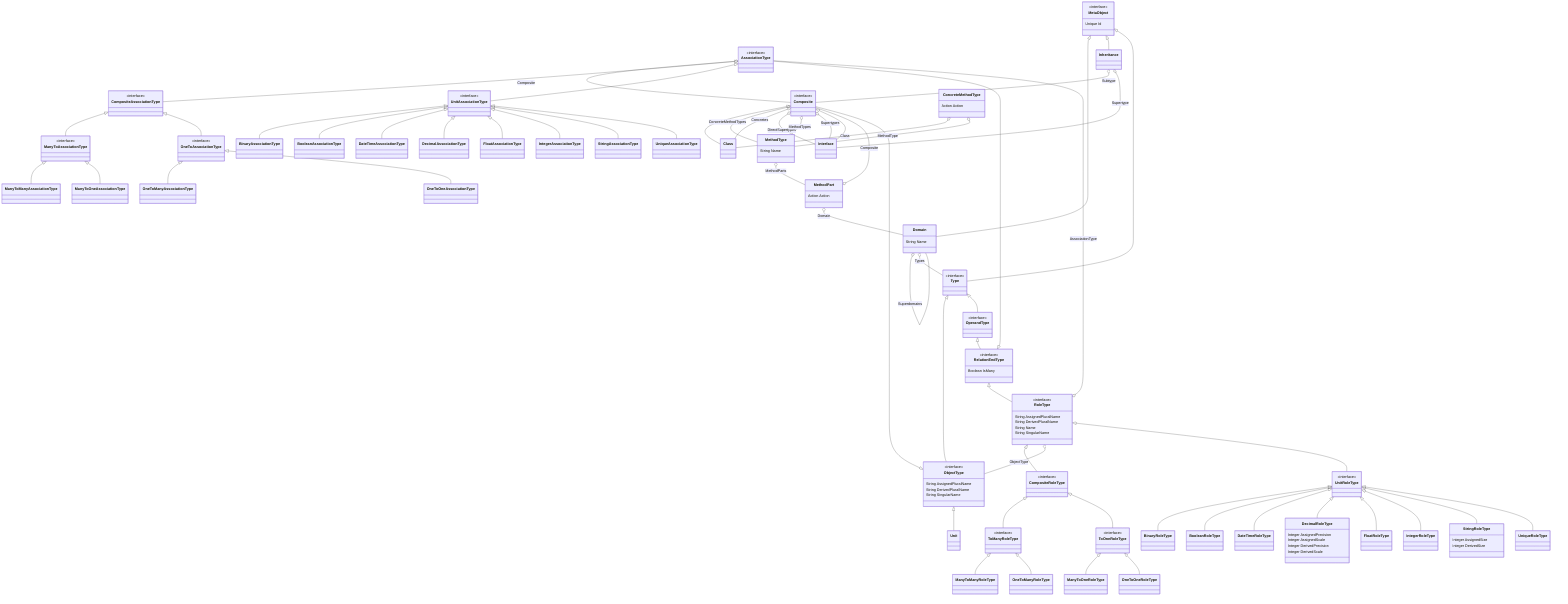 classDiagram
    class AssociationType
    <<interface>> AssociationType
    RelationEndType <|-- AssociationType
    AssociationType o-- Composite : Composite
    class BinaryAssociationType
    UnitAssociationType <|-- BinaryAssociationType
    class BinaryRoleType
    UnitRoleType <|-- BinaryRoleType
    class BooleanAssociationType
    UnitAssociationType <|-- BooleanAssociationType
    class BooleanRoleType
    UnitRoleType <|-- BooleanRoleType
    class Class
    Composite <|-- Class
    class Composite
    <<interface>> Composite
    ObjectType <|-- Composite
    Composite o-- MethodType : ConcreteMethodTypes
    Composite o-- Class : Concretes
    Composite o-- Interface : DirectSupertypes
    Composite o-- MethodType : MethodTypes
    Composite o-- Interface : Supertypes
    class CompositeAssociationType
    <<interface>> CompositeAssociationType
    AssociationType <|-- CompositeAssociationType
    class CompositeRoleType
    <<interface>> CompositeRoleType
    RoleType <|-- CompositeRoleType
    class ConcreteMethodType
    ConcreteMethodType : Action Action
    ConcreteMethodType o-- Class : Class
    ConcreteMethodType o-- MethodType : MethodType
    class DateTimeAssociationType
    UnitAssociationType <|-- DateTimeAssociationType
    class DateTimeRoleType
    UnitRoleType <|-- DateTimeRoleType
    class DecimalAssociationType
    UnitAssociationType <|-- DecimalAssociationType
    class DecimalRoleType
    UnitRoleType <|-- DecimalRoleType
    DecimalRoleType : Integer AssignedPrecision
    DecimalRoleType : Integer AssignedScale
    DecimalRoleType : Integer DerivedPrecision
    DecimalRoleType : Integer DerivedScale
    class Domain
    MetaObject <|-- Domain
    Domain : String Name
    Domain o-- Domain : Superdomains
    Domain o-- Type : Types
    class FloatAssociationType
    UnitAssociationType <|-- FloatAssociationType
    class FloatRoleType
    UnitRoleType <|-- FloatRoleType
    class Inheritance
    MetaObject <|-- Inheritance
    Inheritance o-- Composite : Subtype
    Inheritance o-- Interface : Supertype
    class IntegerAssociationType
    UnitAssociationType <|-- IntegerAssociationType
    class IntegerRoleType
    UnitRoleType <|-- IntegerRoleType
    class Interface
    Composite <|-- Interface
    class ManyToAssociationType
    <<interface>> ManyToAssociationType
    CompositeAssociationType <|-- ManyToAssociationType
    class ManyToManyAssociationType
    ManyToAssociationType <|-- ManyToManyAssociationType
    class ManyToManyRoleType
    ToManyRoleType <|-- ManyToManyRoleType
    class ManyToOneAssociationType
    ManyToAssociationType <|-- ManyToOneAssociationType
    class ManyToOneRoleType
    ToOneRoleType <|-- ManyToOneRoleType
    class MetaObject
    <<interface>> MetaObject
    MetaObject : Unique Id
    class MethodPart
    MethodPart : Action Action
    MethodPart o-- Composite : Composite
    MethodPart o-- Domain : Domain
    class MethodType
    MethodType o-- MethodPart : MethodParts
    MethodType : String Name
    class ObjectType
    <<interface>> ObjectType
    Type <|-- ObjectType
    ObjectType : String AssignedPluralName
    ObjectType : String DerivedPluralName
    ObjectType : String SingularName
    class OneToAssociationType
    <<interface>> OneToAssociationType
    CompositeAssociationType <|-- OneToAssociationType
    class OneToManyAssociationType
    OneToAssociationType <|-- OneToManyAssociationType
    class OneToManyRoleType
    ToManyRoleType <|-- OneToManyRoleType
    class OneToOneAssociationType
    OneToAssociationType <|-- OneToOneAssociationType
    class OneToOneRoleType
    ToOneRoleType <|-- OneToOneRoleType
    class OperandType
    <<interface>> OperandType
    Type <|-- OperandType
    class RelationEndType
    <<interface>> RelationEndType
    OperandType <|-- RelationEndType
    RelationEndType : Boolean IsMany
    class RoleType
    <<interface>> RoleType
    RelationEndType <|-- RoleType
    RoleType : String AssignedPluralName
    RoleType o-- AssociationType : AssociationType
    RoleType : String DerivedPluralName
    RoleType : String Name
    RoleType o-- ObjectType : ObjectType
    RoleType : String SingularName
    class StringAssociationType
    UnitAssociationType <|-- StringAssociationType
    class StringRoleType
    UnitRoleType <|-- StringRoleType
    StringRoleType : Integer AssignedSize
    StringRoleType : Integer DerivedSize
    class ToManyRoleType
    <<interface>> ToManyRoleType
    CompositeRoleType <|-- ToManyRoleType
    class ToOneRoleType
    <<interface>> ToOneRoleType
    CompositeRoleType <|-- ToOneRoleType
    class Type
    <<interface>> Type
    MetaObject <|-- Type
    class UniqueAssociationType
    UnitAssociationType <|-- UniqueAssociationType
    class UniqueRoleType
    UnitRoleType <|-- UniqueRoleType
    class Unit
    ObjectType <|-- Unit
    class UnitAssociationType
    <<interface>> UnitAssociationType
    AssociationType <|-- UnitAssociationType
    class UnitRoleType
    <<interface>> UnitRoleType
    RoleType <|-- UnitRoleType